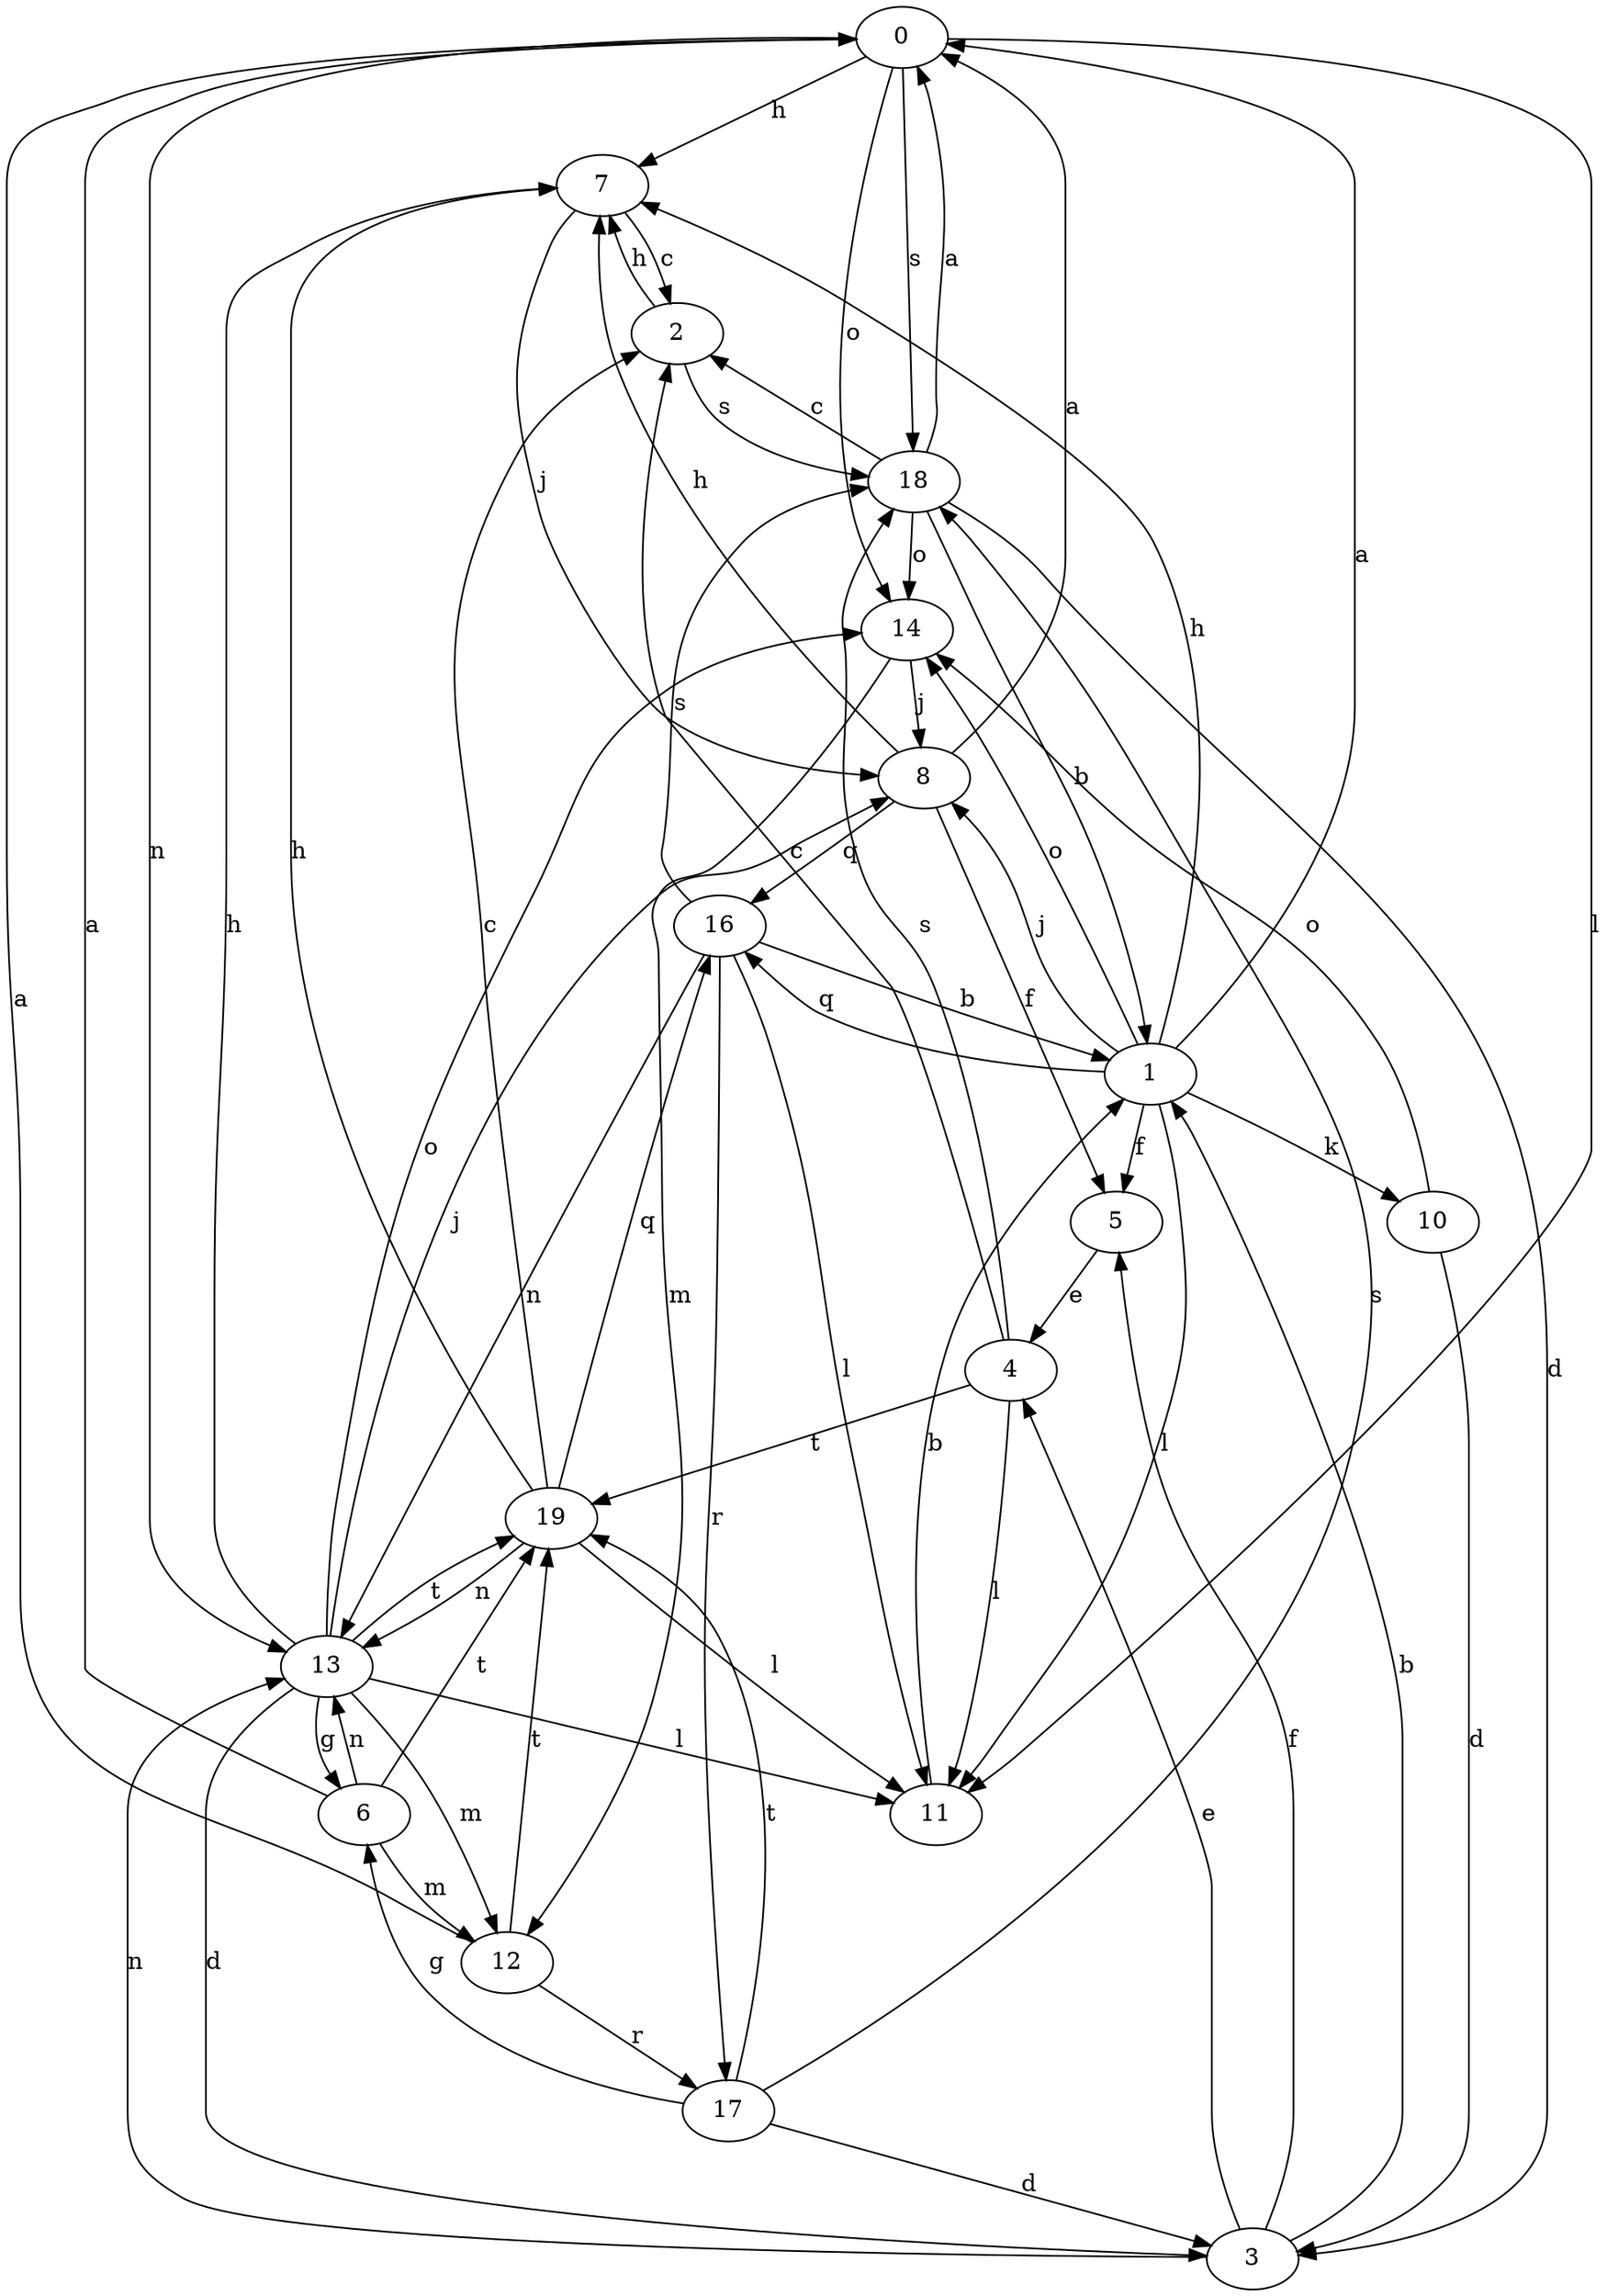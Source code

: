 strict digraph  {
0;
1;
2;
3;
4;
5;
6;
7;
8;
10;
11;
12;
13;
14;
16;
17;
18;
19;
0 -> 7  [label=h];
0 -> 11  [label=l];
0 -> 13  [label=n];
0 -> 14  [label=o];
0 -> 18  [label=s];
1 -> 0  [label=a];
1 -> 5  [label=f];
1 -> 7  [label=h];
1 -> 8  [label=j];
1 -> 10  [label=k];
1 -> 11  [label=l];
1 -> 14  [label=o];
1 -> 16  [label=q];
2 -> 7  [label=h];
2 -> 18  [label=s];
3 -> 1  [label=b];
3 -> 4  [label=e];
3 -> 5  [label=f];
3 -> 13  [label=n];
4 -> 2  [label=c];
4 -> 11  [label=l];
4 -> 18  [label=s];
4 -> 19  [label=t];
5 -> 4  [label=e];
6 -> 0  [label=a];
6 -> 12  [label=m];
6 -> 13  [label=n];
6 -> 19  [label=t];
7 -> 2  [label=c];
7 -> 8  [label=j];
8 -> 0  [label=a];
8 -> 5  [label=f];
8 -> 7  [label=h];
8 -> 16  [label=q];
10 -> 3  [label=d];
10 -> 14  [label=o];
11 -> 1  [label=b];
12 -> 0  [label=a];
12 -> 17  [label=r];
12 -> 19  [label=t];
13 -> 3  [label=d];
13 -> 6  [label=g];
13 -> 7  [label=h];
13 -> 8  [label=j];
13 -> 11  [label=l];
13 -> 12  [label=m];
13 -> 14  [label=o];
13 -> 19  [label=t];
14 -> 8  [label=j];
14 -> 12  [label=m];
16 -> 1  [label=b];
16 -> 11  [label=l];
16 -> 13  [label=n];
16 -> 17  [label=r];
16 -> 18  [label=s];
17 -> 3  [label=d];
17 -> 6  [label=g];
17 -> 18  [label=s];
17 -> 19  [label=t];
18 -> 0  [label=a];
18 -> 1  [label=b];
18 -> 2  [label=c];
18 -> 3  [label=d];
18 -> 14  [label=o];
19 -> 2  [label=c];
19 -> 7  [label=h];
19 -> 11  [label=l];
19 -> 13  [label=n];
19 -> 16  [label=q];
}
